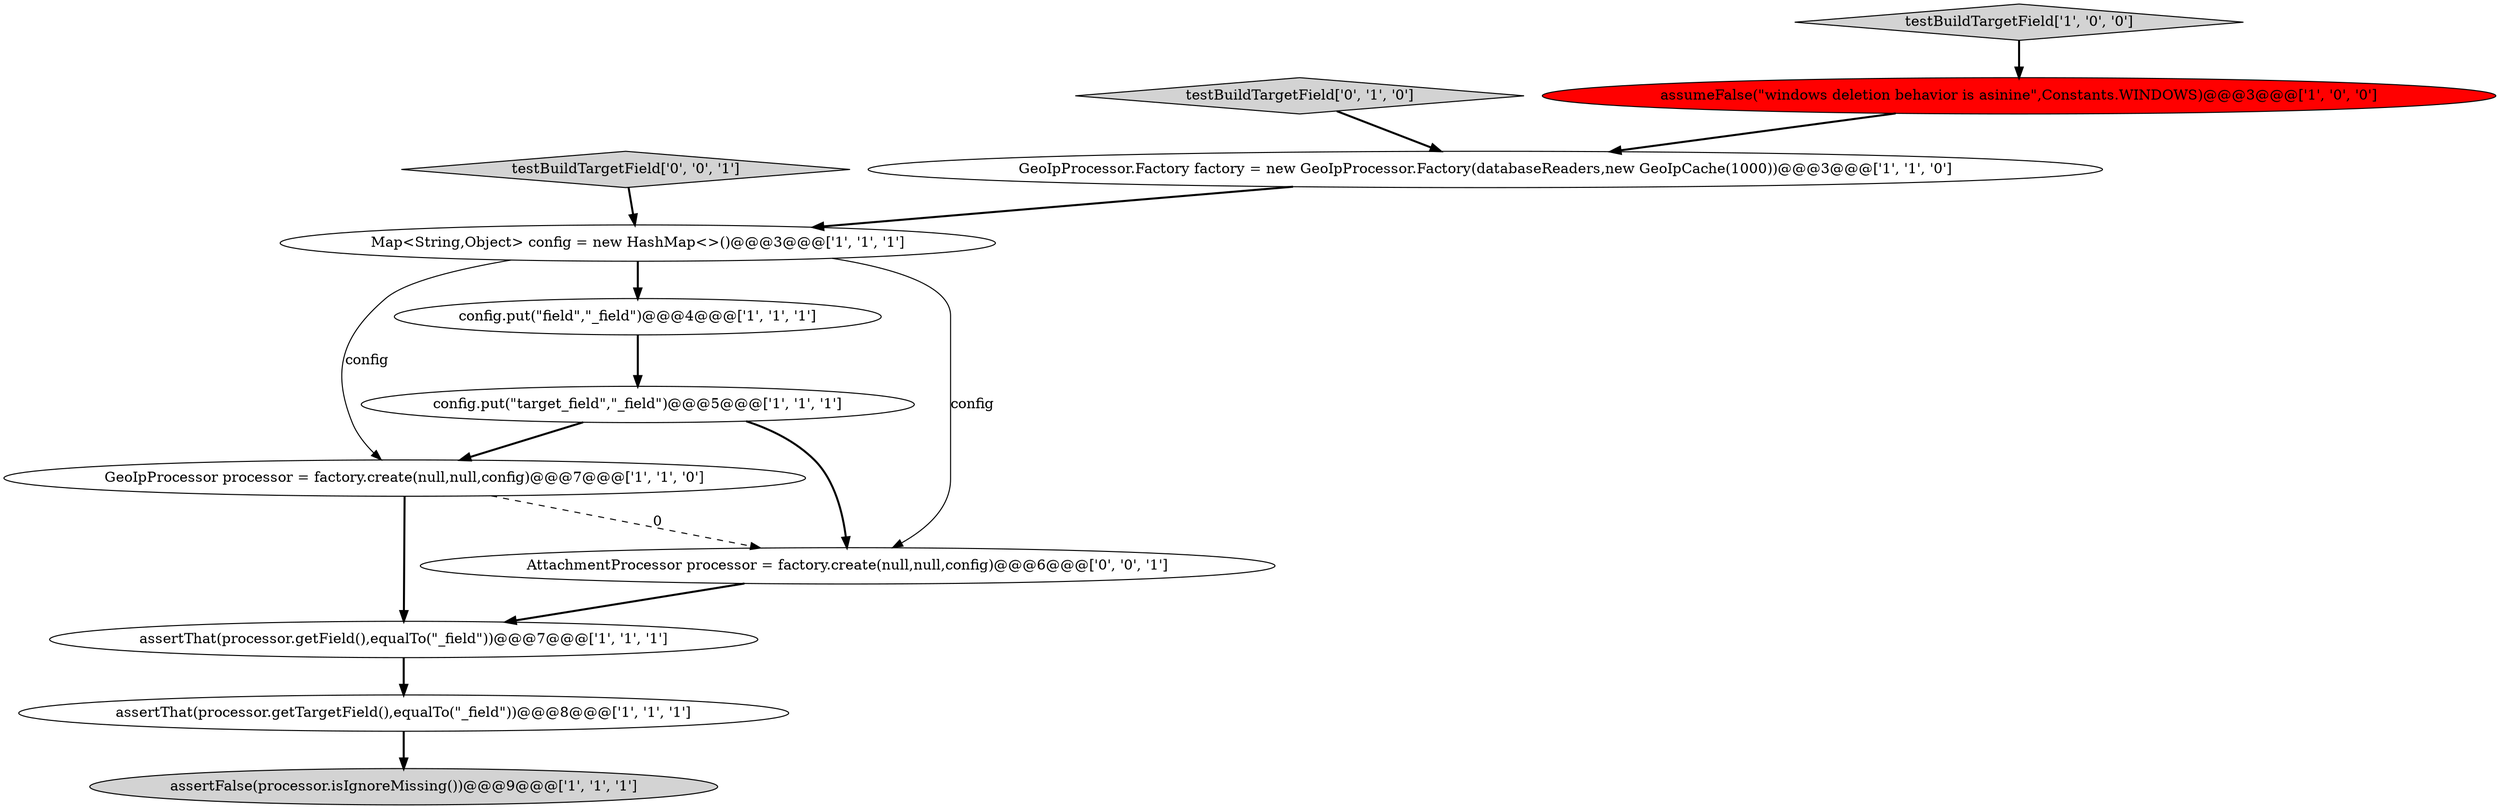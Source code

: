 digraph {
9 [style = filled, label = "assertFalse(processor.isIgnoreMissing())@@@9@@@['1', '1', '1']", fillcolor = lightgray, shape = ellipse image = "AAA0AAABBB1BBB"];
3 [style = filled, label = "testBuildTargetField['1', '0', '0']", fillcolor = lightgray, shape = diamond image = "AAA0AAABBB1BBB"];
4 [style = filled, label = "assertThat(processor.getField(),equalTo(\"_field\"))@@@7@@@['1', '1', '1']", fillcolor = white, shape = ellipse image = "AAA0AAABBB1BBB"];
10 [style = filled, label = "testBuildTargetField['0', '1', '0']", fillcolor = lightgray, shape = diamond image = "AAA0AAABBB2BBB"];
5 [style = filled, label = "GeoIpProcessor processor = factory.create(null,null,config)@@@7@@@['1', '1', '0']", fillcolor = white, shape = ellipse image = "AAA0AAABBB1BBB"];
0 [style = filled, label = "assumeFalse(\"windows deletion behavior is asinine\",Constants.WINDOWS)@@@3@@@['1', '0', '0']", fillcolor = red, shape = ellipse image = "AAA1AAABBB1BBB"];
6 [style = filled, label = "config.put(\"target_field\",\"_field\")@@@5@@@['1', '1', '1']", fillcolor = white, shape = ellipse image = "AAA0AAABBB1BBB"];
2 [style = filled, label = "Map<String,Object> config = new HashMap<>()@@@3@@@['1', '1', '1']", fillcolor = white, shape = ellipse image = "AAA0AAABBB1BBB"];
12 [style = filled, label = "AttachmentProcessor processor = factory.create(null,null,config)@@@6@@@['0', '0', '1']", fillcolor = white, shape = ellipse image = "AAA0AAABBB3BBB"];
11 [style = filled, label = "testBuildTargetField['0', '0', '1']", fillcolor = lightgray, shape = diamond image = "AAA0AAABBB3BBB"];
1 [style = filled, label = "GeoIpProcessor.Factory factory = new GeoIpProcessor.Factory(databaseReaders,new GeoIpCache(1000))@@@3@@@['1', '1', '0']", fillcolor = white, shape = ellipse image = "AAA0AAABBB1BBB"];
7 [style = filled, label = "assertThat(processor.getTargetField(),equalTo(\"_field\"))@@@8@@@['1', '1', '1']", fillcolor = white, shape = ellipse image = "AAA0AAABBB1BBB"];
8 [style = filled, label = "config.put(\"field\",\"_field\")@@@4@@@['1', '1', '1']", fillcolor = white, shape = ellipse image = "AAA0AAABBB1BBB"];
7->9 [style = bold, label=""];
3->0 [style = bold, label=""];
6->5 [style = bold, label=""];
1->2 [style = bold, label=""];
8->6 [style = bold, label=""];
2->5 [style = solid, label="config"];
2->12 [style = solid, label="config"];
5->12 [style = dashed, label="0"];
12->4 [style = bold, label=""];
10->1 [style = bold, label=""];
0->1 [style = bold, label=""];
11->2 [style = bold, label=""];
4->7 [style = bold, label=""];
5->4 [style = bold, label=""];
2->8 [style = bold, label=""];
6->12 [style = bold, label=""];
}
